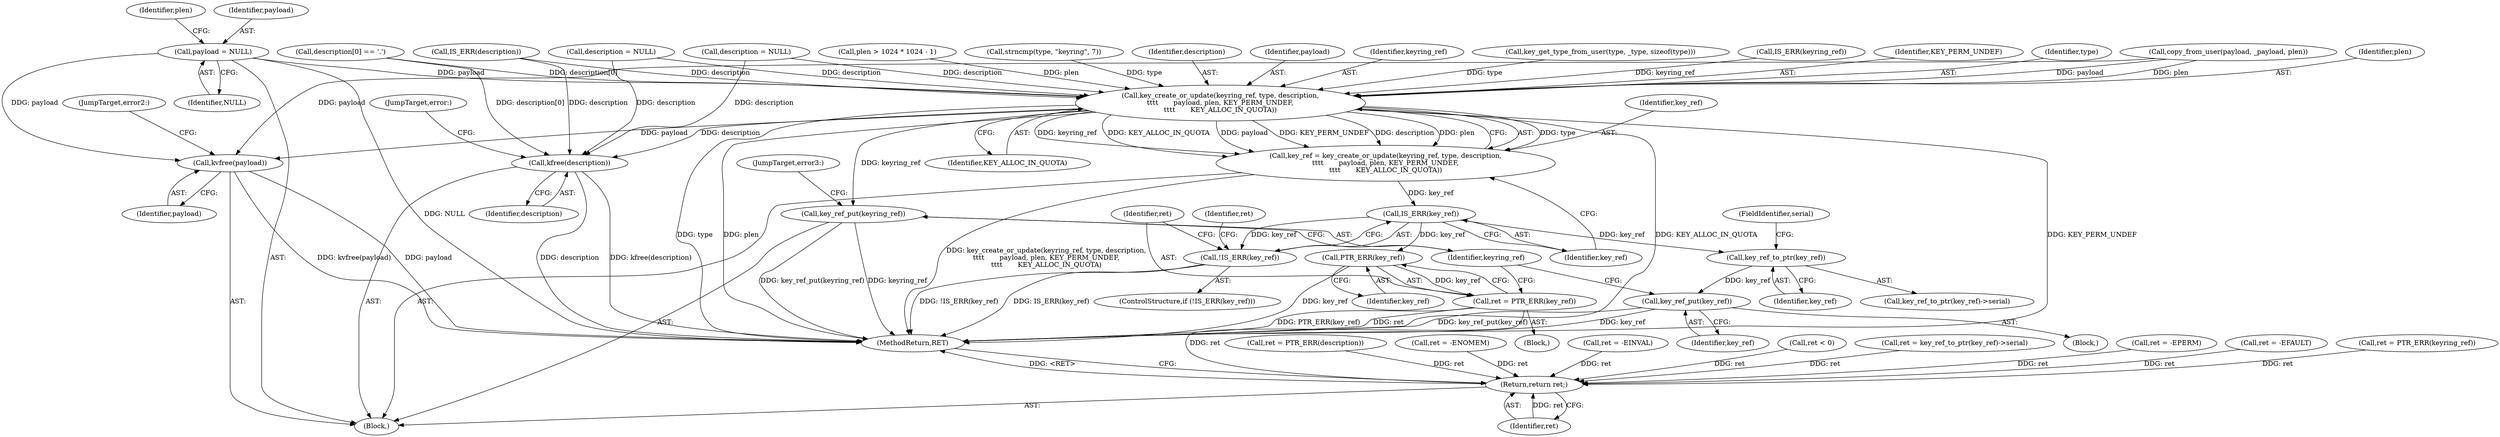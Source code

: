 digraph "0_linux_5649645d725c73df4302428ee4e02c869248b4c5@pointer" {
"1000198" [label="(Call,payload = NULL)"];
"1000246" [label="(Call,key_create_or_update(keyring_ref, type, description,\n\t\t\t\t       payload, plen, KEY_PERM_UNDEF,\n\t\t\t\t       KEY_ALLOC_IN_QUOTA))"];
"1000244" [label="(Call,key_ref = key_create_or_update(keyring_ref, type, description,\n\t\t\t\t       payload, plen, KEY_PERM_UNDEF,\n\t\t\t\t       KEY_ALLOC_IN_QUOTA))"];
"1000256" [label="(Call,IS_ERR(key_ref))"];
"1000255" [label="(Call,!IS_ERR(key_ref))"];
"1000262" [label="(Call,key_ref_to_ptr(key_ref))"];
"1000265" [label="(Call,key_ref_put(key_ref))"];
"1000271" [label="(Call,PTR_ERR(key_ref))"];
"1000269" [label="(Call,ret = PTR_ERR(key_ref))"];
"1000282" [label="(Return,return ret;)"];
"1000273" [label="(Call,key_ref_put(keyring_ref))"];
"1000276" [label="(Call,kvfree(payload))"];
"1000279" [label="(Call,kfree(description))"];
"1000284" [label="(MethodReturn,RET)"];
"1000274" [label="(Identifier,keyring_ref)"];
"1000263" [label="(Identifier,key_ref)"];
"1000277" [label="(Identifier,payload)"];
"1000202" [label="(Identifier,plen)"];
"1000251" [label="(Identifier,plen)"];
"1000198" [label="(Call,payload = NULL)"];
"1000261" [label="(Call,key_ref_to_ptr(key_ref)->serial)"];
"1000200" [label="(Identifier,NULL)"];
"1000160" [label="(Call,IS_ERR(description))"];
"1000163" [label="(Call,ret = PTR_ERR(description))"];
"1000273" [label="(Call,key_ref_put(keyring_ref))"];
"1000116" [label="(Block,)"];
"1000266" [label="(Identifier,key_ref)"];
"1000275" [label="(JumpTarget,error3:)"];
"1000276" [label="(Call,kvfree(payload))"];
"1000128" [label="(Call,plen > 1024 * 1024 - 1)"];
"1000278" [label="(JumpTarget,error2:)"];
"1000280" [label="(Identifier,description)"];
"1000258" [label="(Block,)"];
"1000272" [label="(Identifier,key_ref)"];
"1000187" [label="(Call,strncmp(type, \"keyring\", 7))"];
"1000204" [label="(Call,ret = -ENOMEM)"];
"1000281" [label="(JumpTarget,error:)"];
"1000123" [label="(Call,ret = -EINVAL)"];
"1000249" [label="(Identifier,description)"];
"1000260" [label="(Identifier,ret)"];
"1000144" [label="(Call,ret < 0)"];
"1000250" [label="(Identifier,payload)"];
"1000247" [label="(Identifier,keyring_ref)"];
"1000255" [label="(Call,!IS_ERR(key_ref))"];
"1000254" [label="(ControlStructure,if (!IS_ERR(key_ref)))"];
"1000148" [label="(Call,description = NULL)"];
"1000270" [label="(Identifier,ret)"];
"1000265" [label="(Call,key_ref_put(key_ref))"];
"1000246" [label="(Call,key_create_or_update(keyring_ref, type, description,\n\t\t\t\t       payload, plen, KEY_PERM_UNDEF,\n\t\t\t\t       KEY_ALLOC_IN_QUOTA))"];
"1000245" [label="(Identifier,key_ref)"];
"1000271" [label="(Call,PTR_ERR(key_ref))"];
"1000269" [label="(Call,ret = PTR_ERR(key_ref))"];
"1000181" [label="(Call,description[0] == '.')"];
"1000283" [label="(Identifier,ret)"];
"1000244" [label="(Call,key_ref = key_create_or_update(keyring_ref, type, description,\n\t\t\t\t       payload, plen, KEY_PERM_UNDEF,\n\t\t\t\t       KEY_ALLOC_IN_QUOTA))"];
"1000223" [label="(Call,copy_from_user(payload, _payload, plen))"];
"1000282" [label="(Return,return ret;)"];
"1000279" [label="(Call,kfree(description))"];
"1000253" [label="(Identifier,KEY_ALLOC_IN_QUOTA)"];
"1000257" [label="(Identifier,key_ref)"];
"1000138" [label="(Call,key_get_type_from_user(type, _type, sizeof(type)))"];
"1000175" [label="(Call,description = NULL)"];
"1000264" [label="(FieldIdentifier,serial)"];
"1000236" [label="(Call,IS_ERR(keyring_ref))"];
"1000256" [label="(Call,IS_ERR(key_ref))"];
"1000199" [label="(Identifier,payload)"];
"1000259" [label="(Call,ret = key_ref_to_ptr(key_ref)->serial)"];
"1000193" [label="(Call,ret = -EPERM)"];
"1000252" [label="(Identifier,KEY_PERM_UNDEF)"];
"1000262" [label="(Call,key_ref_to_ptr(key_ref))"];
"1000268" [label="(Block,)"];
"1000248" [label="(Identifier,type)"];
"1000217" [label="(Call,ret = -EFAULT)"];
"1000239" [label="(Call,ret = PTR_ERR(keyring_ref))"];
"1000198" -> "1000116"  [label="AST: "];
"1000198" -> "1000200"  [label="CFG: "];
"1000199" -> "1000198"  [label="AST: "];
"1000200" -> "1000198"  [label="AST: "];
"1000202" -> "1000198"  [label="CFG: "];
"1000198" -> "1000284"  [label="DDG: NULL"];
"1000198" -> "1000246"  [label="DDG: payload"];
"1000198" -> "1000276"  [label="DDG: payload"];
"1000246" -> "1000244"  [label="AST: "];
"1000246" -> "1000253"  [label="CFG: "];
"1000247" -> "1000246"  [label="AST: "];
"1000248" -> "1000246"  [label="AST: "];
"1000249" -> "1000246"  [label="AST: "];
"1000250" -> "1000246"  [label="AST: "];
"1000251" -> "1000246"  [label="AST: "];
"1000252" -> "1000246"  [label="AST: "];
"1000253" -> "1000246"  [label="AST: "];
"1000244" -> "1000246"  [label="CFG: "];
"1000246" -> "1000284"  [label="DDG: type"];
"1000246" -> "1000284"  [label="DDG: plen"];
"1000246" -> "1000284"  [label="DDG: KEY_ALLOC_IN_QUOTA"];
"1000246" -> "1000284"  [label="DDG: KEY_PERM_UNDEF"];
"1000246" -> "1000244"  [label="DDG: type"];
"1000246" -> "1000244"  [label="DDG: keyring_ref"];
"1000246" -> "1000244"  [label="DDG: KEY_ALLOC_IN_QUOTA"];
"1000246" -> "1000244"  [label="DDG: payload"];
"1000246" -> "1000244"  [label="DDG: KEY_PERM_UNDEF"];
"1000246" -> "1000244"  [label="DDG: description"];
"1000246" -> "1000244"  [label="DDG: plen"];
"1000236" -> "1000246"  [label="DDG: keyring_ref"];
"1000187" -> "1000246"  [label="DDG: type"];
"1000138" -> "1000246"  [label="DDG: type"];
"1000181" -> "1000246"  [label="DDG: description[0]"];
"1000160" -> "1000246"  [label="DDG: description"];
"1000148" -> "1000246"  [label="DDG: description"];
"1000175" -> "1000246"  [label="DDG: description"];
"1000223" -> "1000246"  [label="DDG: payload"];
"1000223" -> "1000246"  [label="DDG: plen"];
"1000128" -> "1000246"  [label="DDG: plen"];
"1000246" -> "1000273"  [label="DDG: keyring_ref"];
"1000246" -> "1000276"  [label="DDG: payload"];
"1000246" -> "1000279"  [label="DDG: description"];
"1000244" -> "1000116"  [label="AST: "];
"1000245" -> "1000244"  [label="AST: "];
"1000257" -> "1000244"  [label="CFG: "];
"1000244" -> "1000284"  [label="DDG: key_create_or_update(keyring_ref, type, description,\n\t\t\t\t       payload, plen, KEY_PERM_UNDEF,\n\t\t\t\t       KEY_ALLOC_IN_QUOTA)"];
"1000244" -> "1000256"  [label="DDG: key_ref"];
"1000256" -> "1000255"  [label="AST: "];
"1000256" -> "1000257"  [label="CFG: "];
"1000257" -> "1000256"  [label="AST: "];
"1000255" -> "1000256"  [label="CFG: "];
"1000256" -> "1000255"  [label="DDG: key_ref"];
"1000256" -> "1000262"  [label="DDG: key_ref"];
"1000256" -> "1000271"  [label="DDG: key_ref"];
"1000255" -> "1000254"  [label="AST: "];
"1000260" -> "1000255"  [label="CFG: "];
"1000270" -> "1000255"  [label="CFG: "];
"1000255" -> "1000284"  [label="DDG: !IS_ERR(key_ref)"];
"1000255" -> "1000284"  [label="DDG: IS_ERR(key_ref)"];
"1000262" -> "1000261"  [label="AST: "];
"1000262" -> "1000263"  [label="CFG: "];
"1000263" -> "1000262"  [label="AST: "];
"1000264" -> "1000262"  [label="CFG: "];
"1000262" -> "1000265"  [label="DDG: key_ref"];
"1000265" -> "1000258"  [label="AST: "];
"1000265" -> "1000266"  [label="CFG: "];
"1000266" -> "1000265"  [label="AST: "];
"1000274" -> "1000265"  [label="CFG: "];
"1000265" -> "1000284"  [label="DDG: key_ref_put(key_ref)"];
"1000265" -> "1000284"  [label="DDG: key_ref"];
"1000271" -> "1000269"  [label="AST: "];
"1000271" -> "1000272"  [label="CFG: "];
"1000272" -> "1000271"  [label="AST: "];
"1000269" -> "1000271"  [label="CFG: "];
"1000271" -> "1000284"  [label="DDG: key_ref"];
"1000271" -> "1000269"  [label="DDG: key_ref"];
"1000269" -> "1000268"  [label="AST: "];
"1000270" -> "1000269"  [label="AST: "];
"1000274" -> "1000269"  [label="CFG: "];
"1000269" -> "1000284"  [label="DDG: ret"];
"1000269" -> "1000284"  [label="DDG: PTR_ERR(key_ref)"];
"1000269" -> "1000282"  [label="DDG: ret"];
"1000282" -> "1000116"  [label="AST: "];
"1000282" -> "1000283"  [label="CFG: "];
"1000283" -> "1000282"  [label="AST: "];
"1000284" -> "1000282"  [label="CFG: "];
"1000282" -> "1000284"  [label="DDG: <RET>"];
"1000283" -> "1000282"  [label="DDG: ret"];
"1000193" -> "1000282"  [label="DDG: ret"];
"1000239" -> "1000282"  [label="DDG: ret"];
"1000217" -> "1000282"  [label="DDG: ret"];
"1000144" -> "1000282"  [label="DDG: ret"];
"1000204" -> "1000282"  [label="DDG: ret"];
"1000123" -> "1000282"  [label="DDG: ret"];
"1000163" -> "1000282"  [label="DDG: ret"];
"1000259" -> "1000282"  [label="DDG: ret"];
"1000273" -> "1000116"  [label="AST: "];
"1000273" -> "1000274"  [label="CFG: "];
"1000274" -> "1000273"  [label="AST: "];
"1000275" -> "1000273"  [label="CFG: "];
"1000273" -> "1000284"  [label="DDG: keyring_ref"];
"1000273" -> "1000284"  [label="DDG: key_ref_put(keyring_ref)"];
"1000276" -> "1000116"  [label="AST: "];
"1000276" -> "1000277"  [label="CFG: "];
"1000277" -> "1000276"  [label="AST: "];
"1000278" -> "1000276"  [label="CFG: "];
"1000276" -> "1000284"  [label="DDG: kvfree(payload)"];
"1000276" -> "1000284"  [label="DDG: payload"];
"1000223" -> "1000276"  [label="DDG: payload"];
"1000279" -> "1000116"  [label="AST: "];
"1000279" -> "1000280"  [label="CFG: "];
"1000280" -> "1000279"  [label="AST: "];
"1000281" -> "1000279"  [label="CFG: "];
"1000279" -> "1000284"  [label="DDG: description"];
"1000279" -> "1000284"  [label="DDG: kfree(description)"];
"1000181" -> "1000279"  [label="DDG: description[0]"];
"1000160" -> "1000279"  [label="DDG: description"];
"1000148" -> "1000279"  [label="DDG: description"];
"1000175" -> "1000279"  [label="DDG: description"];
}
